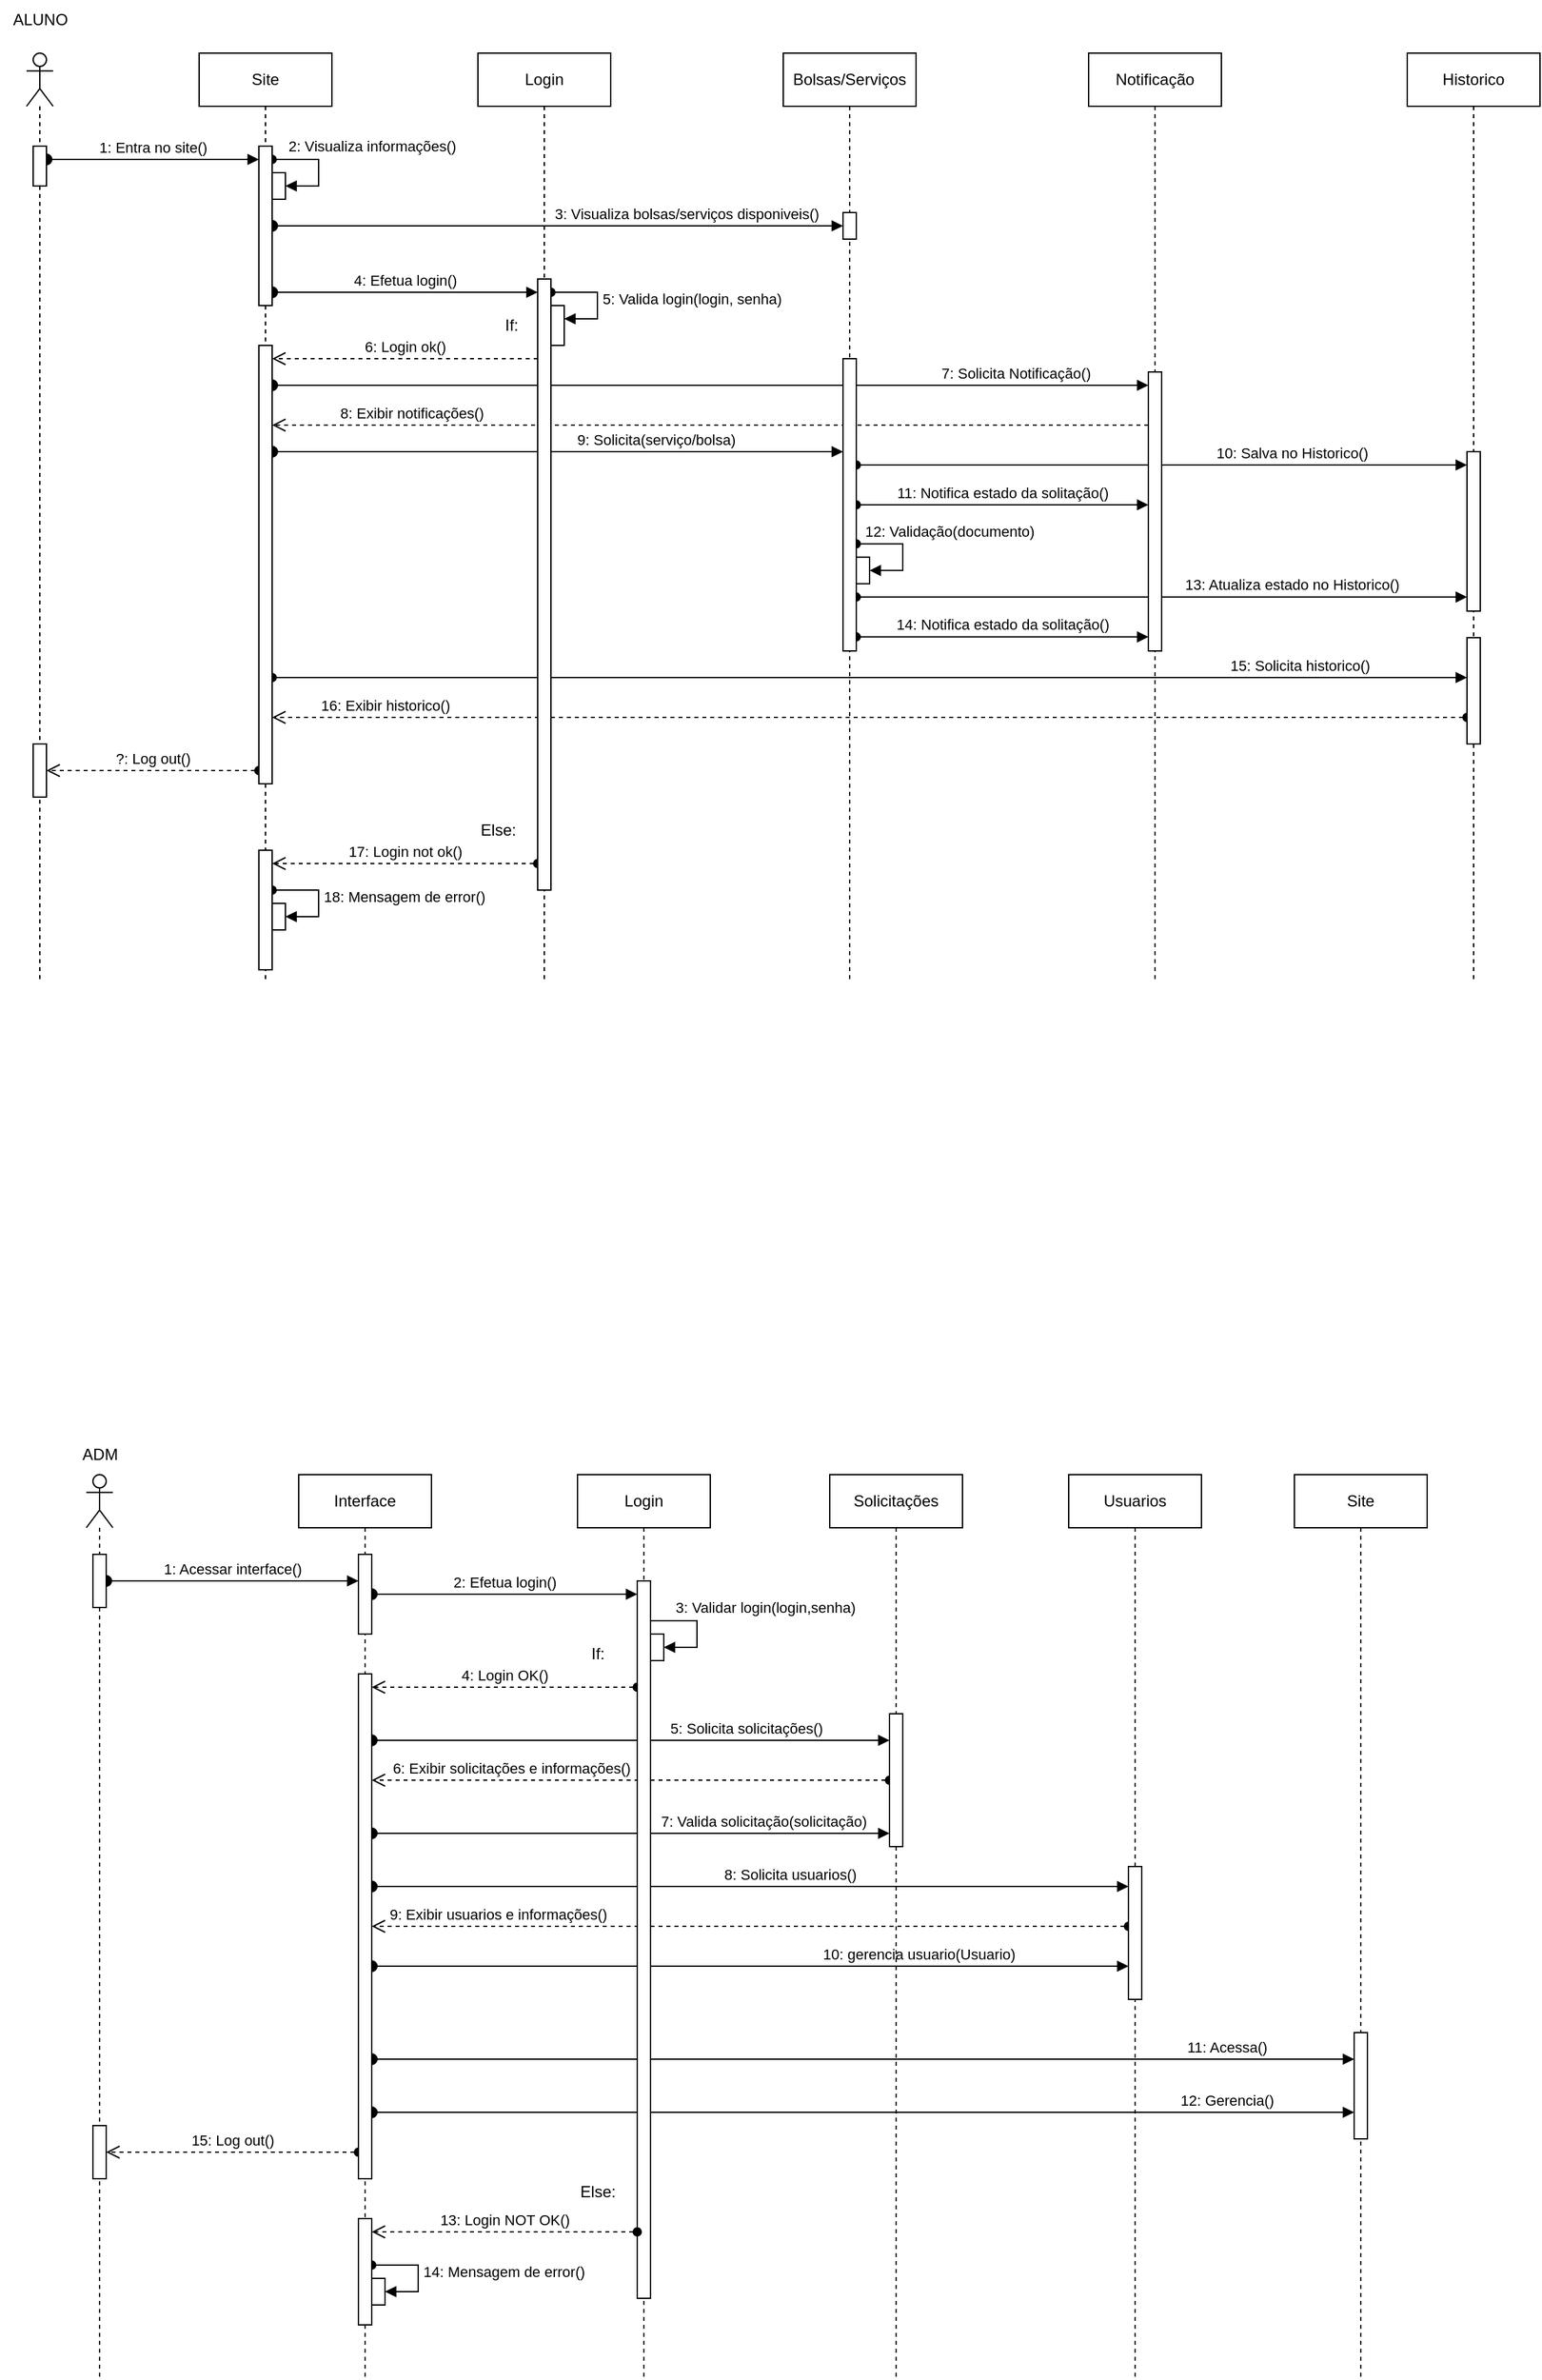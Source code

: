 <mxfile>
    <diagram id="TPEipW62832BqVaje219" name="Page-1">
        <mxGraphModel dx="2702" dy="2849" grid="1" gridSize="10" guides="1" tooltips="1" connect="1" arrows="1" fold="1" page="1" pageScale="1" pageWidth="850" pageHeight="1100" math="0" shadow="0">
            <root>
                <mxCell id="0"/>
                <mxCell id="1" parent="0"/>
                <mxCell id="80" value="14: Notifica estado da solitação()" style="html=1;verticalAlign=bottom;endArrow=block;startArrow=oval;startFill=1;" parent="1" source="55" target="63" edge="1">
                    <mxGeometry width="80" relative="1" as="geometry">
                        <mxPoint x="865" y="-420.57" as="sourcePoint"/>
                        <mxPoint x="1095" y="-420.57" as="targetPoint"/>
                        <Array as="points">
                            <mxPoint x="940" y="-420.57"/>
                        </Array>
                    </mxGeometry>
                </mxCell>
                <mxCell id="83" value="13: Atualiza estado no Historico()" style="html=1;verticalAlign=bottom;endArrow=block;startArrow=oval;startFill=1;" parent="1" source="55" target="82" edge="1">
                    <mxGeometry x="0.425" width="80" relative="1" as="geometry">
                        <mxPoint x="865" y="-450.57" as="sourcePoint"/>
                        <mxPoint x="1335" y="-450.57" as="targetPoint"/>
                        <Array as="points">
                            <mxPoint x="1050" y="-450.57"/>
                        </Array>
                        <mxPoint as="offset"/>
                    </mxGeometry>
                </mxCell>
                <mxCell id="99" value="?: Log out()" style="html=1;verticalAlign=bottom;endArrow=open;dashed=1;endSize=8;startArrow=oval;startFill=1;" parent="1" source="52" target="100" edge="1">
                    <mxGeometry relative="1" as="geometry">
                        <mxPoint x="380" y="-340" as="sourcePoint"/>
                        <mxPoint x="300" y="-340" as="targetPoint"/>
                        <Array as="points">
                            <mxPoint x="330" y="-320"/>
                        </Array>
                    </mxGeometry>
                </mxCell>
                <mxCell id="47" value="17: Login not ok()" style="html=1;verticalAlign=bottom;endArrow=open;dashed=1;endSize=8;startArrow=oval;startFill=1;" parent="1" target="59" edge="1">
                    <mxGeometry relative="1" as="geometry">
                        <mxPoint x="635" y="-250" as="sourcePoint"/>
                        <mxPoint x="490" y="-220" as="targetPoint"/>
                        <Array as="points">
                            <mxPoint x="460" y="-250"/>
                        </Array>
                    </mxGeometry>
                </mxCell>
                <mxCell id="97" value="16: Exibir historico()" style="html=1;verticalAlign=bottom;endArrow=open;dashed=1;endSize=8;startArrow=oval;startFill=1;" parent="1" source="92" target="52" edge="1">
                    <mxGeometry x="0.811" relative="1" as="geometry">
                        <mxPoint x="1030" y="-360" as="sourcePoint"/>
                        <mxPoint x="950" y="-360" as="targetPoint"/>
                        <Array as="points">
                            <mxPoint x="730" y="-360"/>
                        </Array>
                        <mxPoint as="offset"/>
                    </mxGeometry>
                </mxCell>
                <mxCell id="138" value="12: Gerencia()" style="html=1;verticalAlign=bottom;startArrow=oval;startFill=1;endArrow=block;startSize=8;" parent="1" source="124" target="137" edge="1">
                    <mxGeometry x="0.739" width="60" relative="1" as="geometry">
                        <mxPoint x="585" y="680" as="sourcePoint"/>
                        <mxPoint x="1685" y="680" as="targetPoint"/>
                        <Array as="points">
                            <mxPoint x="1015" y="690"/>
                        </Array>
                        <mxPoint as="offset"/>
                    </mxGeometry>
                </mxCell>
                <mxCell id="136" value="11: Acessa()" style="html=1;verticalAlign=bottom;startArrow=oval;startFill=1;endArrow=block;startSize=8;" parent="1" source="124" target="137" edge="1">
                    <mxGeometry x="0.739" width="60" relative="1" as="geometry">
                        <mxPoint x="665" y="660" as="sourcePoint"/>
                        <mxPoint x="725" y="660" as="targetPoint"/>
                        <Array as="points">
                            <mxPoint x="725" y="650"/>
                        </Array>
                        <mxPoint as="offset"/>
                    </mxGeometry>
                </mxCell>
                <mxCell id="148" value="15: Log out()" style="html=1;verticalAlign=bottom;endArrow=open;dashed=1;endSize=8;startArrow=oval;startFill=1;" parent="1" source="124" target="149" edge="1">
                    <mxGeometry relative="1" as="geometry">
                        <mxPoint x="465" y="740" as="sourcePoint"/>
                        <mxPoint x="385" y="740" as="targetPoint"/>
                        <Array as="points">
                            <mxPoint x="355" y="720"/>
                        </Array>
                    </mxGeometry>
                </mxCell>
                <mxCell id="113" value="2: Efetua login()" style="html=1;verticalAlign=bottom;startArrow=oval;endArrow=block;startSize=8;" parent="1" source="111" target="112" edge="1">
                    <mxGeometry relative="1" as="geometry">
                        <mxPoint x="735" y="300" as="sourcePoint"/>
                        <mxPoint x="770" y="300" as="targetPoint"/>
                    </mxGeometry>
                </mxCell>
                <mxCell id="118" value="1: Acessar interface()" style="html=1;verticalAlign=bottom;startArrow=oval;startFill=1;endArrow=block;startSize=8;" parent="1" source="117" target="111" edge="1">
                    <mxGeometry width="60" relative="1" as="geometry">
                        <mxPoint x="335" y="290" as="sourcePoint"/>
                        <mxPoint x="395" y="290" as="targetPoint"/>
                    </mxGeometry>
                </mxCell>
                <mxCell id="134" value="8: Solicita usuarios()" style="html=1;verticalAlign=bottom;startArrow=oval;startFill=1;endArrow=block;startSize=8;" parent="1" source="124" target="135" edge="1">
                    <mxGeometry x="0.105" width="60" relative="1" as="geometry">
                        <mxPoint x="580" y="525" as="sourcePoint"/>
                        <mxPoint x="1025" y="525" as="targetPoint"/>
                        <Array as="points">
                            <mxPoint x="865" y="520"/>
                        </Array>
                        <mxPoint as="offset"/>
                    </mxGeometry>
                </mxCell>
                <mxCell id="133" value="9: Exibir usuarios e informações()" style="html=1;verticalAlign=bottom;endArrow=open;dashed=1;endSize=8;startArrow=oval;startFill=1;" parent="1" source="135" target="124" edge="1">
                    <mxGeometry x="0.667" relative="1" as="geometry">
                        <mxPoint x="1325" y="555" as="sourcePoint"/>
                        <mxPoint x="580" y="555" as="targetPoint"/>
                        <Array as="points">
                            <mxPoint x="865" y="550"/>
                        </Array>
                        <mxPoint as="offset"/>
                    </mxGeometry>
                </mxCell>
                <mxCell id="132" value="10: gerencia usuario(Usuario)" style="html=1;verticalAlign=bottom;startArrow=oval;startFill=1;endArrow=block;startSize=8;" parent="1" source="124" target="135" edge="1">
                    <mxGeometry x="0.446" width="60" relative="1" as="geometry">
                        <mxPoint x="580" y="585" as="sourcePoint"/>
                        <mxPoint x="1410" y="535" as="targetPoint"/>
                        <Array as="points">
                            <mxPoint x="865" y="580"/>
                        </Array>
                        <mxPoint as="offset"/>
                    </mxGeometry>
                </mxCell>
                <mxCell id="130" value="7: Valida solicitação(solicitação)" style="html=1;verticalAlign=bottom;startArrow=oval;startFill=1;endArrow=block;startSize=8;" parent="1" source="124" target="128" edge="1">
                    <mxGeometry x="0.513" width="60" relative="1" as="geometry">
                        <mxPoint x="590" y="420" as="sourcePoint"/>
                        <mxPoint x="1150" y="420" as="targetPoint"/>
                        <Array as="points">
                            <mxPoint x="855" y="480"/>
                        </Array>
                        <mxPoint as="offset"/>
                    </mxGeometry>
                </mxCell>
                <mxCell id="129" value="6: Exibir solicitações e informações()" style="html=1;verticalAlign=bottom;endArrow=open;dashed=1;endSize=8;startArrow=oval;startFill=1;" parent="1" source="128" target="124" edge="1">
                    <mxGeometry x="0.462" relative="1" as="geometry">
                        <mxPoint x="1065" y="440" as="sourcePoint"/>
                        <mxPoint x="985" y="440" as="targetPoint"/>
                        <Array as="points">
                            <mxPoint x="675" y="440"/>
                        </Array>
                        <mxPoint as="offset"/>
                    </mxGeometry>
                </mxCell>
                <mxCell id="127" value="5: Solicita solicitações()" style="html=1;verticalAlign=bottom;startArrow=oval;startFill=1;endArrow=block;startSize=8;" parent="1" source="124" target="128" edge="1">
                    <mxGeometry x="0.446" width="60" relative="1" as="geometry">
                        <mxPoint x="705" y="410" as="sourcePoint"/>
                        <mxPoint x="765" y="410" as="targetPoint"/>
                        <Array as="points">
                            <mxPoint x="825" y="410"/>
                        </Array>
                        <mxPoint as="offset"/>
                    </mxGeometry>
                </mxCell>
                <mxCell id="119" value="4: Login OK()" style="html=1;verticalAlign=bottom;endArrow=open;dashed=1;endSize=8;startArrow=oval;startFill=1;" parent="1" source="112" target="124" edge="1">
                    <mxGeometry relative="1" as="geometry">
                        <mxPoint x="725" y="380" as="sourcePoint"/>
                        <mxPoint x="645" y="380" as="targetPoint"/>
                        <Array as="points">
                            <mxPoint x="585" y="370"/>
                        </Array>
                    </mxGeometry>
                </mxCell>
                <mxCell id="93" value="15: Solicita historico()" style="html=1;verticalAlign=bottom;endArrow=block;startArrow=oval;startFill=1;" parent="1" source="52" target="92" edge="1">
                    <mxGeometry x="0.72" width="80" relative="1" as="geometry">
                        <mxPoint x="690" y="-410" as="sourcePoint"/>
                        <mxPoint x="770" y="-410" as="targetPoint"/>
                        <Array as="points">
                            <mxPoint x="830" y="-390"/>
                        </Array>
                        <mxPoint as="offset"/>
                    </mxGeometry>
                </mxCell>
                <mxCell id="96" value="11: Notifica estado da solitação()" style="html=1;verticalAlign=bottom;endArrow=block;startArrow=oval;startFill=1;" parent="1" source="55" target="63" edge="1">
                    <mxGeometry width="80" relative="1" as="geometry">
                        <mxPoint x="880" y="-520.0" as="sourcePoint"/>
                        <mxPoint x="1110" y="-520.0" as="targetPoint"/>
                        <Array as="points">
                            <mxPoint x="955" y="-520"/>
                        </Array>
                    </mxGeometry>
                </mxCell>
                <mxCell id="81" value="10: Salva no Historico()" style="html=1;verticalAlign=bottom;endArrow=block;startArrow=oval;startFill=1;" parent="1" source="55" target="82" edge="1">
                    <mxGeometry x="0.425" width="80" relative="1" as="geometry">
                        <mxPoint x="865" y="-520.57" as="sourcePoint"/>
                        <mxPoint x="1335" y="-520.57" as="targetPoint"/>
                        <Array as="points">
                            <mxPoint x="1080" y="-550"/>
                        </Array>
                        <mxPoint as="offset"/>
                    </mxGeometry>
                </mxCell>
                <mxCell id="94" value="8: Exibir notificações()" style="html=1;verticalAlign=bottom;endArrow=open;dashed=1;endSize=8;" parent="1" source="63" target="52" edge="1">
                    <mxGeometry x="0.682" relative="1" as="geometry">
                        <mxPoint x="800" y="-580" as="sourcePoint"/>
                        <mxPoint x="720" y="-580" as="targetPoint"/>
                        <Array as="points">
                            <mxPoint x="570" y="-580"/>
                        </Array>
                        <mxPoint as="offset"/>
                    </mxGeometry>
                </mxCell>
                <mxCell id="78" value="3: Visualiza bolsas/serviços disponiveis()" style="html=1;verticalAlign=bottom;startArrow=oval;endArrow=block;startSize=8;" parent="1" source="20" target="77" edge="1">
                    <mxGeometry x="0.452" relative="1" as="geometry">
                        <mxPoint x="795" y="-740" as="sourcePoint"/>
                        <mxPoint as="offset"/>
                    </mxGeometry>
                </mxCell>
                <mxCell id="28" value="4: Efetua login()" style="html=1;verticalAlign=bottom;startArrow=oval;endArrow=block;startSize=8;" parent="1" source="20" target="27" edge="1">
                    <mxGeometry relative="1" as="geometry">
                        <mxPoint x="435" y="-680" as="sourcePoint"/>
                        <Array as="points">
                            <mxPoint x="550" y="-680"/>
                        </Array>
                    </mxGeometry>
                </mxCell>
                <mxCell id="21" value="1: Entra no site()" style="html=1;verticalAlign=bottom;startArrow=oval;endArrow=block;startSize=8;" parent="1" source="18" target="20" edge="1">
                    <mxGeometry relative="1" as="geometry">
                        <mxPoint x="260" y="-780" as="sourcePoint"/>
                        <Array as="points">
                            <mxPoint x="300" y="-780"/>
                        </Array>
                        <mxPoint as="offset"/>
                    </mxGeometry>
                </mxCell>
                <mxCell id="67" value="7: Solicita Notificação()" style="html=1;verticalAlign=bottom;startArrow=oval;startFill=1;endArrow=block;startSize=8;" parent="1" source="52" target="63" edge="1">
                    <mxGeometry x="0.697" width="60" relative="1" as="geometry">
                        <mxPoint x="430" y="-600" as="sourcePoint"/>
                        <mxPoint x="1095" y="-610" as="targetPoint"/>
                        <Array as="points">
                            <mxPoint x="860" y="-610"/>
                        </Array>
                        <mxPoint as="offset"/>
                    </mxGeometry>
                </mxCell>
                <mxCell id="53" value="9: Solicita(serviço/bolsa)" style="html=1;verticalAlign=bottom;startArrow=oval;startFill=1;endArrow=block;startSize=8;" parent="1" source="52" target="55" edge="1">
                    <mxGeometry x="0.345" width="60" relative="1" as="geometry">
                        <mxPoint x="650" y="-560" as="sourcePoint"/>
                        <mxPoint x="735" y="-570.0" as="targetPoint"/>
                        <Array as="points">
                            <mxPoint x="590" y="-560"/>
                        </Array>
                        <mxPoint as="offset"/>
                    </mxGeometry>
                </mxCell>
                <mxCell id="16" value="Site" style="shape=umlLifeline;perimeter=lifelinePerimeter;whiteSpace=wrap;html=1;container=1;collapsible=0;recursiveResize=0;outlineConnect=0;" parent="1" vertex="1">
                    <mxGeometry x="380" y="-860" width="100" height="700" as="geometry"/>
                </mxCell>
                <mxCell id="72" value="18: Mensagem de error()" style="edgeStyle=orthogonalEdgeStyle;html=1;align=left;spacingLeft=2;endArrow=block;rounded=0;startArrow=oval;startFill=1;" parent="16" source="59" target="71" edge="1">
                    <mxGeometry relative="1" as="geometry">
                        <mxPoint x="60" y="630" as="sourcePoint"/>
                        <Array as="points">
                            <mxPoint x="90" y="630"/>
                            <mxPoint x="90" y="650"/>
                        </Array>
                    </mxGeometry>
                </mxCell>
                <mxCell id="75" value="" style="edgeStyle=orthogonalEdgeStyle;html=1;align=left;spacingLeft=2;endArrow=block;rounded=0;startArrow=oval;startFill=1;" parent="16" source="20" target="74" edge="1">
                    <mxGeometry relative="1" as="geometry">
                        <mxPoint x="60" y="60" as="sourcePoint"/>
                        <Array as="points">
                            <mxPoint x="90" y="80"/>
                            <mxPoint x="90" y="100"/>
                        </Array>
                    </mxGeometry>
                </mxCell>
                <mxCell id="76" value="2: Visualiza informações()" style="edgeLabel;html=1;align=center;verticalAlign=middle;resizable=0;points=[];" parent="75" vertex="1" connectable="0">
                    <mxGeometry x="-0.075" y="-1" relative="1" as="geometry">
                        <mxPoint x="41" y="-12" as="offset"/>
                    </mxGeometry>
                </mxCell>
                <mxCell id="20" value="" style="html=1;points=[];perimeter=orthogonalPerimeter;" parent="16" vertex="1">
                    <mxGeometry x="45" y="70" width="10" height="120" as="geometry"/>
                </mxCell>
                <mxCell id="52" value="" style="html=1;points=[];perimeter=orthogonalPerimeter;" parent="16" vertex="1">
                    <mxGeometry x="45" y="220" width="10" height="330" as="geometry"/>
                </mxCell>
                <mxCell id="59" value="" style="html=1;points=[];perimeter=orthogonalPerimeter;" parent="16" vertex="1">
                    <mxGeometry x="45" y="600" width="10" height="90" as="geometry"/>
                </mxCell>
                <mxCell id="71" value="" style="html=1;points=[];perimeter=orthogonalPerimeter;" parent="16" vertex="1">
                    <mxGeometry x="55" y="640" width="10" height="20" as="geometry"/>
                </mxCell>
                <mxCell id="74" value="" style="html=1;points=[];perimeter=orthogonalPerimeter;" parent="16" vertex="1">
                    <mxGeometry x="55" y="90" width="10" height="20" as="geometry"/>
                </mxCell>
                <mxCell id="17" value="" style="shape=umlLifeline;participant=umlActor;perimeter=lifelinePerimeter;whiteSpace=wrap;html=1;container=1;collapsible=0;recursiveResize=0;verticalAlign=top;spacingTop=36;outlineConnect=0;" parent="1" vertex="1">
                    <mxGeometry x="250" y="-860" width="20" height="700" as="geometry"/>
                </mxCell>
                <mxCell id="18" value="" style="html=1;points=[];perimeter=orthogonalPerimeter;" parent="17" vertex="1">
                    <mxGeometry x="5" y="70" width="10" height="30" as="geometry"/>
                </mxCell>
                <mxCell id="100" value="" style="html=1;points=[];perimeter=orthogonalPerimeter;" parent="17" vertex="1">
                    <mxGeometry x="5" y="520" width="10" height="40" as="geometry"/>
                </mxCell>
                <mxCell id="22" value="ALUNO" style="text;html=1;align=center;verticalAlign=middle;resizable=1;points=[];autosize=1;strokeColor=none;fillColor=none;container=0;movable=1;rotatable=1;deletable=1;editable=1;connectable=1;" parent="1" vertex="1">
                    <mxGeometry x="230" y="-900" width="60" height="30" as="geometry"/>
                </mxCell>
                <mxCell id="25" value="Login" style="shape=umlLifeline;perimeter=lifelinePerimeter;whiteSpace=wrap;html=1;container=1;collapsible=0;recursiveResize=0;outlineConnect=0;" parent="1" vertex="1">
                    <mxGeometry x="590" y="-860" width="100" height="700" as="geometry"/>
                </mxCell>
                <mxCell id="36" value="5: Valida login(login, senha)" style="edgeStyle=orthogonalEdgeStyle;html=1;align=left;spacingLeft=2;endArrow=block;rounded=0;startArrow=oval;startFill=1;" parent="25" source="27" target="35" edge="1">
                    <mxGeometry relative="1" as="geometry">
                        <mxPoint x="60" y="130" as="sourcePoint"/>
                        <Array as="points">
                            <mxPoint x="90" y="180"/>
                            <mxPoint x="90" y="200"/>
                        </Array>
                        <mxPoint x="110" y="190" as="targetPoint"/>
                    </mxGeometry>
                </mxCell>
                <mxCell id="27" value="" style="html=1;points=[];perimeter=orthogonalPerimeter;" parent="25" vertex="1">
                    <mxGeometry x="45" y="170" width="10" height="460" as="geometry"/>
                </mxCell>
                <mxCell id="35" value="" style="html=1;points=[];perimeter=orthogonalPerimeter;" parent="25" vertex="1">
                    <mxGeometry x="55" y="190" width="10" height="30" as="geometry"/>
                </mxCell>
                <mxCell id="45" value="If:" style="text;html=1;align=center;verticalAlign=middle;resizable=0;points=[];autosize=1;strokeColor=none;fillColor=none;" parent="25" vertex="1">
                    <mxGeometry x="10" y="190" width="30" height="30" as="geometry"/>
                </mxCell>
                <mxCell id="46" value="Else:" style="text;html=1;align=center;verticalAlign=middle;resizable=0;points=[];autosize=1;strokeColor=none;fillColor=none;" parent="25" vertex="1">
                    <mxGeometry x="-10" y="570" width="50" height="30" as="geometry"/>
                </mxCell>
                <mxCell id="39" value="6: Login ok()" style="html=1;verticalAlign=bottom;endArrow=open;dashed=1;endSize=8;" parent="1" source="27" target="52" edge="1">
                    <mxGeometry relative="1" as="geometry">
                        <mxPoint x="575" y="-630.0" as="sourcePoint"/>
                        <mxPoint x="490" y="-610" as="targetPoint"/>
                        <Array as="points">
                            <mxPoint x="580" y="-630"/>
                        </Array>
                    </mxGeometry>
                </mxCell>
                <mxCell id="42" value="Notificação" style="shape=umlLifeline;perimeter=lifelinePerimeter;whiteSpace=wrap;html=1;container=1;collapsible=0;recursiveResize=0;outlineConnect=0;" parent="1" vertex="1">
                    <mxGeometry x="1050" y="-860" width="100" height="700" as="geometry"/>
                </mxCell>
                <mxCell id="63" value="" style="html=1;points=[];perimeter=orthogonalPerimeter;" parent="42" vertex="1">
                    <mxGeometry x="45" y="240" width="10" height="210" as="geometry"/>
                </mxCell>
                <mxCell id="51" value="Bolsas/Serviços" style="shape=umlLifeline;perimeter=lifelinePerimeter;whiteSpace=wrap;html=1;container=1;collapsible=0;recursiveResize=0;outlineConnect=0;" parent="1" vertex="1">
                    <mxGeometry x="820" y="-860" width="100" height="700" as="geometry"/>
                </mxCell>
                <mxCell id="57" value="" style="edgeStyle=orthogonalEdgeStyle;html=1;align=left;spacingLeft=2;endArrow=block;rounded=0;startArrow=oval;startFill=1;" parent="51" target="56" edge="1">
                    <mxGeometry relative="1" as="geometry">
                        <mxPoint x="55" y="369.39" as="sourcePoint"/>
                        <Array as="points">
                            <mxPoint x="90" y="369.39"/>
                            <mxPoint x="90" y="389.39"/>
                        </Array>
                    </mxGeometry>
                </mxCell>
                <mxCell id="58" value="12: Validação(documento)" style="edgeLabel;html=1;align=center;verticalAlign=middle;resizable=0;points=[];" parent="57" vertex="1" connectable="0">
                    <mxGeometry x="-0.007" relative="1" as="geometry">
                        <mxPoint x="35" y="-14" as="offset"/>
                    </mxGeometry>
                </mxCell>
                <mxCell id="55" value="" style="html=1;points=[];perimeter=orthogonalPerimeter;" parent="51" vertex="1">
                    <mxGeometry x="45" y="230" width="10" height="220" as="geometry"/>
                </mxCell>
                <mxCell id="77" value="" style="html=1;points=[];perimeter=orthogonalPerimeter;" parent="51" vertex="1">
                    <mxGeometry x="45" y="120" width="10" height="20" as="geometry"/>
                </mxCell>
                <mxCell id="56" value="" style="html=1;points=[];perimeter=orthogonalPerimeter;" parent="51" vertex="1">
                    <mxGeometry x="55" y="379.39" width="10" height="20" as="geometry"/>
                </mxCell>
                <mxCell id="79" value="Historico" style="shape=umlLifeline;perimeter=lifelinePerimeter;whiteSpace=wrap;html=1;container=1;collapsible=0;recursiveResize=0;outlineConnect=0;" parent="1" vertex="1">
                    <mxGeometry x="1290" y="-860" width="100" height="700" as="geometry"/>
                </mxCell>
                <mxCell id="82" value="" style="html=1;points=[];perimeter=orthogonalPerimeter;" parent="79" vertex="1">
                    <mxGeometry x="45" y="300" width="10" height="120" as="geometry"/>
                </mxCell>
                <mxCell id="92" value="" style="html=1;points=[];perimeter=orthogonalPerimeter;" parent="79" vertex="1">
                    <mxGeometry x="45" y="440" width="10" height="80" as="geometry"/>
                </mxCell>
                <mxCell id="102" value="" style="shape=umlLifeline;participant=umlActor;perimeter=lifelinePerimeter;whiteSpace=wrap;html=1;container=1;collapsible=0;recursiveResize=0;verticalAlign=top;spacingTop=36;outlineConnect=0;" parent="1" vertex="1">
                    <mxGeometry x="295" y="210" width="20" height="680" as="geometry"/>
                </mxCell>
                <mxCell id="117" value="" style="html=1;points=[];perimeter=orthogonalPerimeter;" parent="102" vertex="1">
                    <mxGeometry x="5" y="60" width="10" height="40" as="geometry"/>
                </mxCell>
                <mxCell id="149" value="" style="html=1;points=[];perimeter=orthogonalPerimeter;" parent="102" vertex="1">
                    <mxGeometry x="5" y="490" width="10" height="40" as="geometry"/>
                </mxCell>
                <mxCell id="104" value="ADM" style="text;html=1;align=center;verticalAlign=middle;resizable=0;points=[];autosize=1;strokeColor=none;fillColor=none;" parent="1" vertex="1">
                    <mxGeometry x="280" y="180" width="50" height="30" as="geometry"/>
                </mxCell>
                <mxCell id="105" value="Login" style="shape=umlLifeline;perimeter=lifelinePerimeter;whiteSpace=wrap;html=1;container=1;collapsible=0;recursiveResize=0;outlineConnect=0;" parent="1" vertex="1">
                    <mxGeometry x="665" y="210" width="100" height="680" as="geometry"/>
                </mxCell>
                <mxCell id="112" value="" style="html=1;points=[];perimeter=orthogonalPerimeter;" parent="105" vertex="1">
                    <mxGeometry x="45" y="80" width="10" height="540" as="geometry"/>
                </mxCell>
                <mxCell id="114" value="" style="html=1;points=[];perimeter=orthogonalPerimeter;" parent="105" vertex="1">
                    <mxGeometry x="55" y="120" width="10" height="20" as="geometry"/>
                </mxCell>
                <mxCell id="115" value="3: Validar login(login,senha)" style="edgeStyle=orthogonalEdgeStyle;html=1;align=left;spacingLeft=2;endArrow=block;rounded=0;" parent="105" source="112" target="114" edge="1">
                    <mxGeometry x="-0.625" y="10" relative="1" as="geometry">
                        <mxPoint x="60" y="110" as="sourcePoint"/>
                        <Array as="points">
                            <mxPoint x="90" y="110"/>
                            <mxPoint x="90" y="130"/>
                        </Array>
                        <mxPoint as="offset"/>
                    </mxGeometry>
                </mxCell>
                <mxCell id="125" value="If:" style="text;html=1;align=center;verticalAlign=middle;resizable=0;points=[];autosize=1;strokeColor=none;fillColor=none;" parent="105" vertex="1">
                    <mxGeometry y="120" width="30" height="30" as="geometry"/>
                </mxCell>
                <mxCell id="147" value="Else:" style="text;html=1;align=center;verticalAlign=middle;resizable=0;points=[];autosize=1;strokeColor=none;fillColor=none;" parent="105" vertex="1">
                    <mxGeometry x="-10" y="525" width="50" height="30" as="geometry"/>
                </mxCell>
                <mxCell id="116" value="Interface" style="shape=umlLifeline;perimeter=lifelinePerimeter;whiteSpace=wrap;html=1;container=1;collapsible=0;recursiveResize=0;outlineConnect=0;" parent="1" vertex="1">
                    <mxGeometry x="455" y="210" width="100" height="680" as="geometry"/>
                </mxCell>
                <mxCell id="144" value="14: Mensagem de error()" style="edgeStyle=orthogonalEdgeStyle;html=1;align=left;spacingLeft=2;endArrow=block;rounded=0;startArrow=oval;startFill=1;" parent="116" source="145" target="143" edge="1">
                    <mxGeometry relative="1" as="geometry">
                        <mxPoint x="55" y="595" as="sourcePoint"/>
                        <Array as="points">
                            <mxPoint x="90" y="595"/>
                            <mxPoint x="90" y="615"/>
                        </Array>
                    </mxGeometry>
                </mxCell>
                <mxCell id="111" value="" style="html=1;points=[];perimeter=orthogonalPerimeter;" parent="116" vertex="1">
                    <mxGeometry x="45" y="60" width="10" height="60" as="geometry"/>
                </mxCell>
                <mxCell id="124" value="" style="html=1;points=[];perimeter=orthogonalPerimeter;" parent="116" vertex="1">
                    <mxGeometry x="45" y="150" width="10" height="380" as="geometry"/>
                </mxCell>
                <mxCell id="145" value="" style="html=1;points=[];perimeter=orthogonalPerimeter;" parent="116" vertex="1">
                    <mxGeometry x="45" y="560" width="10" height="80" as="geometry"/>
                </mxCell>
                <mxCell id="143" value="" style="html=1;points=[];perimeter=orthogonalPerimeter;" parent="116" vertex="1">
                    <mxGeometry x="55" y="605" width="10" height="20" as="geometry"/>
                </mxCell>
                <mxCell id="120" value="Solicitações" style="shape=umlLifeline;perimeter=lifelinePerimeter;whiteSpace=wrap;html=1;container=1;collapsible=0;recursiveResize=0;outlineConnect=0;" parent="1" vertex="1">
                    <mxGeometry x="855" y="210" width="100" height="680" as="geometry"/>
                </mxCell>
                <mxCell id="128" value="" style="html=1;points=[];perimeter=orthogonalPerimeter;" parent="120" vertex="1">
                    <mxGeometry x="45" y="180" width="10" height="100" as="geometry"/>
                </mxCell>
                <mxCell id="121" value="Usuarios" style="shape=umlLifeline;perimeter=lifelinePerimeter;whiteSpace=wrap;html=1;container=1;collapsible=0;recursiveResize=0;outlineConnect=0;" parent="1" vertex="1">
                    <mxGeometry x="1035" y="210" width="100" height="680" as="geometry"/>
                </mxCell>
                <mxCell id="135" value="" style="html=1;points=[];perimeter=orthogonalPerimeter;" parent="121" vertex="1">
                    <mxGeometry x="45" y="295" width="10" height="100" as="geometry"/>
                </mxCell>
                <mxCell id="126" value="Site" style="shape=umlLifeline;perimeter=lifelinePerimeter;whiteSpace=wrap;html=1;container=1;collapsible=0;recursiveResize=0;outlineConnect=0;" parent="1" vertex="1">
                    <mxGeometry x="1205" y="210" width="100" height="680" as="geometry"/>
                </mxCell>
                <mxCell id="137" value="" style="html=1;points=[];perimeter=orthogonalPerimeter;" parent="126" vertex="1">
                    <mxGeometry x="45" y="420" width="10" height="80" as="geometry"/>
                </mxCell>
                <mxCell id="139" value="13: Login NOT OK()" style="html=1;verticalAlign=bottom;endArrow=open;dashed=1;endSize=8;startArrow=oval;startFill=1;" parent="1" source="112" target="145" edge="1">
                    <mxGeometry relative="1" as="geometry">
                        <mxPoint x="775" y="800" as="sourcePoint"/>
                        <mxPoint x="455" y="800" as="targetPoint"/>
                        <Array as="points">
                            <mxPoint x="675" y="780"/>
                        </Array>
                    </mxGeometry>
                </mxCell>
            </root>
        </mxGraphModel>
    </diagram>
</mxfile>